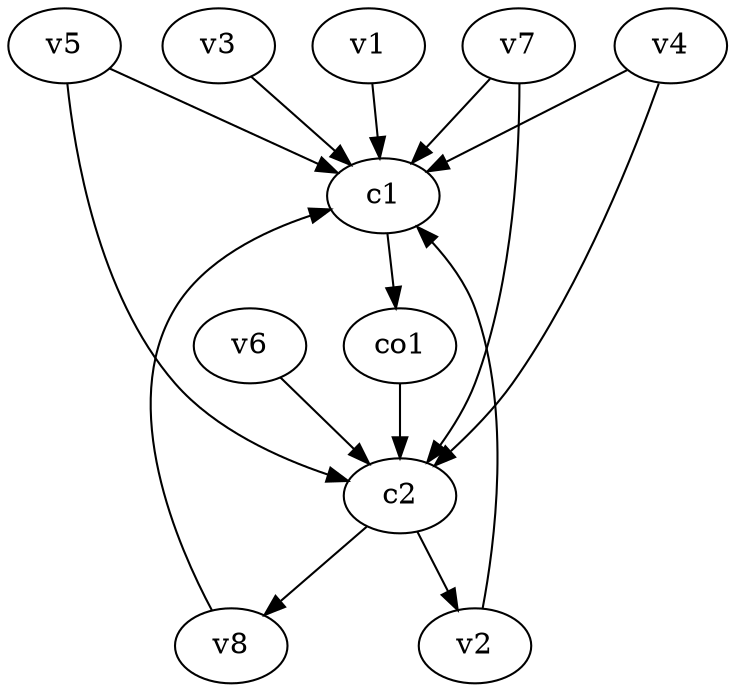 strict digraph  {
c1;
c2;
v1;
v2;
v3;
v4;
v5;
v6;
v7;
v8;
co1;
c1 -> co1  [weight=1];
c2 -> v8  [weight=1];
c2 -> v2  [weight=1];
v1 -> c1  [weight=1];
v2 -> c1  [weight=1];
v3 -> c1  [weight=1];
v4 -> c1  [weight=1];
v4 -> c2  [weight=1];
v5 -> c2  [weight=1];
v5 -> c1  [weight=1];
v6 -> c2  [weight=1];
v7 -> c1  [weight=1];
v7 -> c2  [weight=1];
v8 -> c1  [weight=1];
co1 -> c2  [weight=1];
}
